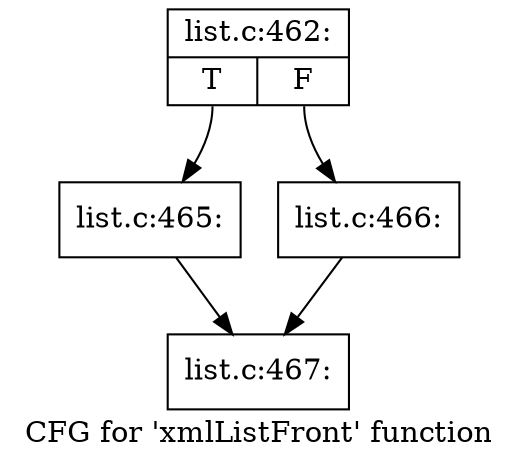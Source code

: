 digraph "CFG for 'xmlListFront' function" {
	label="CFG for 'xmlListFront' function";

	Node0x524ce80 [shape=record,label="{list.c:462:|{<s0>T|<s1>F}}"];
	Node0x524ce80:s0 -> Node0x524d0a0;
	Node0x524ce80:s1 -> Node0x524cda0;
	Node0x524d0a0 [shape=record,label="{list.c:465:}"];
	Node0x524d0a0 -> Node0x524d1b0;
	Node0x524cda0 [shape=record,label="{list.c:466:}"];
	Node0x524cda0 -> Node0x524d1b0;
	Node0x524d1b0 [shape=record,label="{list.c:467:}"];
}
